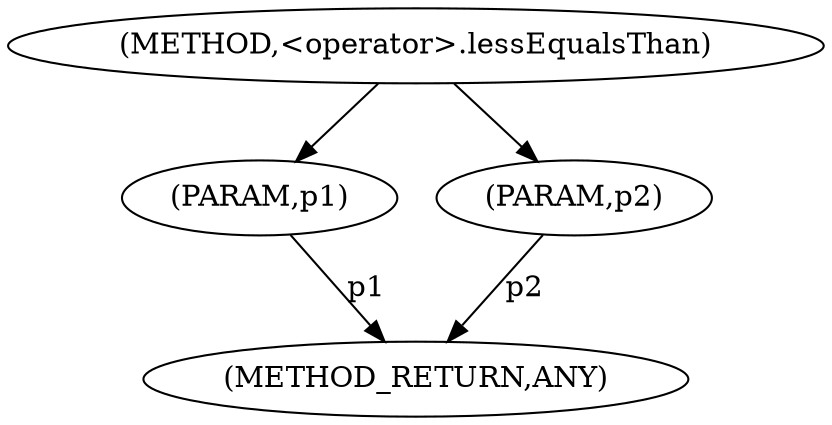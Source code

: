 digraph "&lt;operator&gt;.lessEqualsThan" {  
"1034" [label = <(METHOD,&lt;operator&gt;.lessEqualsThan)> ]
"1038" [label = <(METHOD_RETURN,ANY)> ]
"1035" [label = <(PARAM,p1)> ]
"1036" [label = <(PARAM,p2)> ]
  "1035" -> "1038"  [ label = "p1"] 
  "1036" -> "1038"  [ label = "p2"] 
  "1034" -> "1035" 
  "1034" -> "1036" 
}
